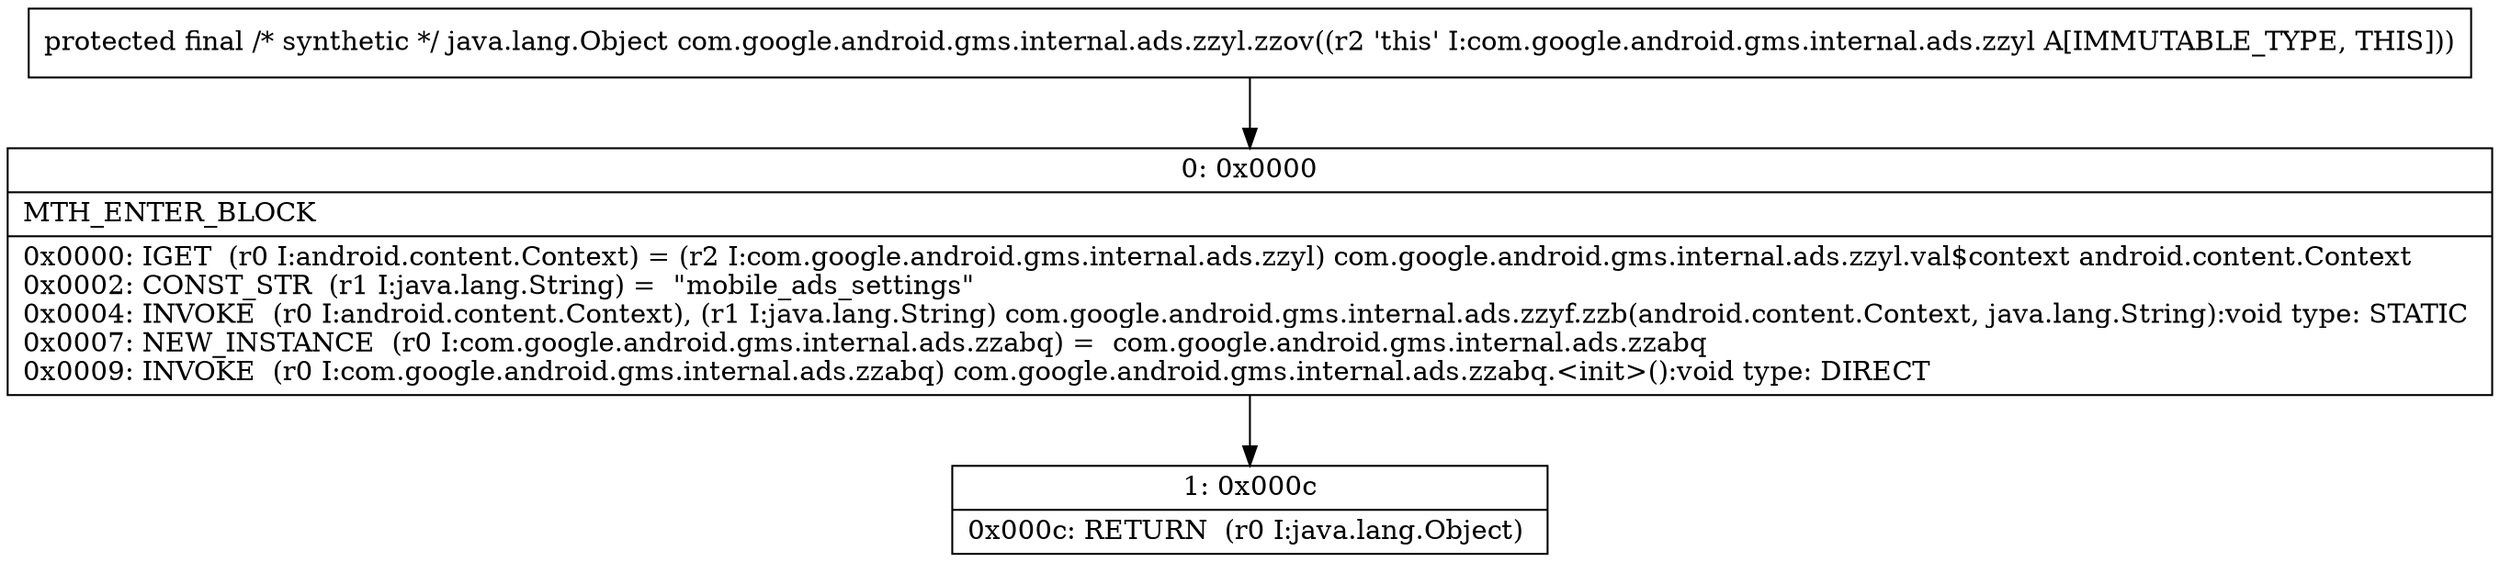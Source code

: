 digraph "CFG forcom.google.android.gms.internal.ads.zzyl.zzov()Ljava\/lang\/Object;" {
Node_0 [shape=record,label="{0\:\ 0x0000|MTH_ENTER_BLOCK\l|0x0000: IGET  (r0 I:android.content.Context) = (r2 I:com.google.android.gms.internal.ads.zzyl) com.google.android.gms.internal.ads.zzyl.val$context android.content.Context \l0x0002: CONST_STR  (r1 I:java.lang.String) =  \"mobile_ads_settings\" \l0x0004: INVOKE  (r0 I:android.content.Context), (r1 I:java.lang.String) com.google.android.gms.internal.ads.zzyf.zzb(android.content.Context, java.lang.String):void type: STATIC \l0x0007: NEW_INSTANCE  (r0 I:com.google.android.gms.internal.ads.zzabq) =  com.google.android.gms.internal.ads.zzabq \l0x0009: INVOKE  (r0 I:com.google.android.gms.internal.ads.zzabq) com.google.android.gms.internal.ads.zzabq.\<init\>():void type: DIRECT \l}"];
Node_1 [shape=record,label="{1\:\ 0x000c|0x000c: RETURN  (r0 I:java.lang.Object) \l}"];
MethodNode[shape=record,label="{protected final \/* synthetic *\/ java.lang.Object com.google.android.gms.internal.ads.zzyl.zzov((r2 'this' I:com.google.android.gms.internal.ads.zzyl A[IMMUTABLE_TYPE, THIS])) }"];
MethodNode -> Node_0;
Node_0 -> Node_1;
}

